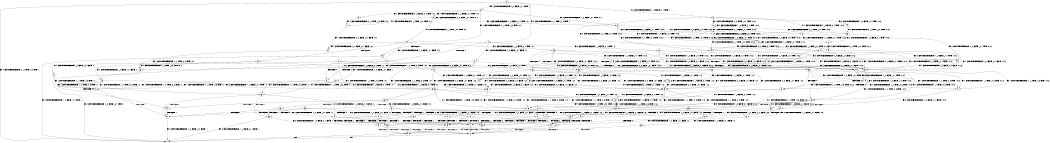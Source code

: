 digraph BCG {
size = "7, 10.5";
center = TRUE;
node [shape = circle];
0 [peripheries = 2];
0 -> 1 [label = "EX !0 !ATOMIC_EXCH_BRANCH (2, +1, TRUE, +0, 2, TRUE) !::"];
0 -> 2 [label = "EX !1 !ATOMIC_EXCH_BRANCH (2, +0, FALSE, +0, 1, TRUE) !::"];
0 -> 3 [label = "EX !2 !ATOMIC_EXCH_BRANCH (1, +0, FALSE, +0, 1, TRUE) !::"];
0 -> 4 [label = "EX !0 !ATOMIC_EXCH_BRANCH (2, +1, TRUE, +0, 2, TRUE) !::"];
2 -> 5 [label = "EX !1 !ATOMIC_EXCH_BRANCH (2, +0, FALSE, +0, 1, TRUE) !:0:1:"];
2 -> 6 [label = "EX !2 !ATOMIC_EXCH_BRANCH (1, +0, FALSE, +0, 1, TRUE) !:0:1:"];
2 -> 7 [label = "EX !0 !ATOMIC_EXCH_BRANCH (2, +1, TRUE, +0, 2, TRUE) !:0:1:"];
2 -> 8 [label = "EX !1 !ATOMIC_EXCH_BRANCH (2, +0, FALSE, +0, 1, TRUE) !:0:1:"];
3 -> 9 [label = "EX !2 !ATOMIC_EXCH_BRANCH (1, +0, FALSE, +0, 1, TRUE) !:0:1:2:"];
3 -> 10 [label = "EX !1 !ATOMIC_EXCH_BRANCH (2, +0, FALSE, +0, 1, TRUE) !:0:1:2:"];
3 -> 11 [label = "EX !0 !ATOMIC_EXCH_BRANCH (2, +1, TRUE, +0, 2, TRUE) !:0:1:2:"];
3 -> 12 [label = "EX !2 !ATOMIC_EXCH_BRANCH (1, +0, FALSE, +0, 1, TRUE) !:0:1:2:"];
4 -> 13 [label = "TERMINATE !0"];
4 -> 14 [label = "TERMINATE !0"];
4 -> 15 [label = "EX !1 !ATOMIC_EXCH_BRANCH (2, +0, FALSE, +0, 1, FALSE) !:0:"];
4 -> 16 [label = "EX !2 !ATOMIC_EXCH_BRANCH (1, +0, FALSE, +0, 1, TRUE) !:0:"];
5 -> 17 [label = "EX !0 !ATOMIC_EXCH_BRANCH (2, +1, TRUE, +0, 2, TRUE) !:0:1:"];
6 -> 18 [label = "EX !1 !ATOMIC_EXCH_BRANCH (2, +0, FALSE, +0, 1, TRUE) !:0:1:2:"];
6 -> 19 [label = "EX !0 !ATOMIC_EXCH_BRANCH (2, +1, TRUE, +0, 2, TRUE) !:0:1:2:"];
6 -> 20 [label = "EX !2 !ATOMIC_EXCH_BRANCH (1, +0, FALSE, +0, 1, TRUE) !:0:1:2:"];
6 -> 10 [label = "EX !1 !ATOMIC_EXCH_BRANCH (2, +0, FALSE, +0, 1, TRUE) !:0:1:2:"];
7 -> 21 [label = "EX !1 !ATOMIC_EXCH_BRANCH (2, +0, FALSE, +0, 1, FALSE) !:0:1:"];
7 -> 22 [label = "TERMINATE !0"];
7 -> 23 [label = "EX !2 !ATOMIC_EXCH_BRANCH (1, +0, FALSE, +0, 1, TRUE) !:0:1:"];
7 -> 24 [label = "EX !1 !ATOMIC_EXCH_BRANCH (2, +0, FALSE, +0, 1, FALSE) !:0:1:"];
8 -> 17 [label = "EX !0 !ATOMIC_EXCH_BRANCH (2, +1, TRUE, +0, 2, TRUE) !:0:1:"];
8 -> 6 [label = "EX !2 !ATOMIC_EXCH_BRANCH (1, +0, FALSE, +0, 1, TRUE) !:0:1:"];
8 -> 7 [label = "EX !0 !ATOMIC_EXCH_BRANCH (2, +1, TRUE, +0, 2, TRUE) !:0:1:"];
8 -> 8 [label = "EX !1 !ATOMIC_EXCH_BRANCH (2, +0, FALSE, +0, 1, TRUE) !:0:1:"];
9 -> 25 [label = "EX !0 !ATOMIC_EXCH_BRANCH (2, +1, TRUE, +0, 2, TRUE) !:0:1:2:"];
10 -> 26 [label = "EX !2 !ATOMIC_EXCH_BRANCH (1, +0, FALSE, +0, 1, TRUE) !:0:1:2:"];
10 -> 19 [label = "EX !0 !ATOMIC_EXCH_BRANCH (2, +1, TRUE, +0, 2, TRUE) !:0:1:2:"];
10 -> 20 [label = "EX !2 !ATOMIC_EXCH_BRANCH (1, +0, FALSE, +0, 1, TRUE) !:0:1:2:"];
10 -> 10 [label = "EX !1 !ATOMIC_EXCH_BRANCH (2, +0, FALSE, +0, 1, TRUE) !:0:1:2:"];
11 -> 27 [label = "EX !2 !ATOMIC_EXCH_BRANCH (1, +0, FALSE, +0, 1, TRUE) !:0:1:2:"];
11 -> 28 [label = "TERMINATE !0"];
11 -> 29 [label = "EX !1 !ATOMIC_EXCH_BRANCH (2, +0, FALSE, +0, 1, FALSE) !:0:1:2:"];
11 -> 30 [label = "EX !2 !ATOMIC_EXCH_BRANCH (1, +0, FALSE, +0, 1, TRUE) !:0:1:2:"];
12 -> 25 [label = "EX !0 !ATOMIC_EXCH_BRANCH (2, +1, TRUE, +0, 2, TRUE) !:0:1:2:"];
12 -> 10 [label = "EX !1 !ATOMIC_EXCH_BRANCH (2, +0, FALSE, +0, 1, TRUE) !:0:1:2:"];
12 -> 11 [label = "EX !0 !ATOMIC_EXCH_BRANCH (2, +1, TRUE, +0, 2, TRUE) !:0:1:2:"];
12 -> 12 [label = "EX !2 !ATOMIC_EXCH_BRANCH (1, +0, FALSE, +0, 1, TRUE) !:0:1:2:"];
13 -> 1 [label = "EX !2 !ATOMIC_EXCH_BRANCH (1, +0, FALSE, +0, 1, TRUE) !::"];
14 -> 1 [label = "EX !2 !ATOMIC_EXCH_BRANCH (1, +0, FALSE, +0, 1, TRUE) !::"];
14 -> 31 [label = "EX !1 !ATOMIC_EXCH_BRANCH (2, +0, FALSE, +0, 1, FALSE) !::"];
14 -> 32 [label = "EX !2 !ATOMIC_EXCH_BRANCH (1, +0, FALSE, +0, 1, TRUE) !::"];
15 -> 33 [label = "EX !1 !ATOMIC_EXCH_BRANCH (1, +1, TRUE, +0, 3, TRUE) !:0:1:"];
15 -> 34 [label = "TERMINATE !0"];
15 -> 35 [label = "EX !2 !ATOMIC_EXCH_BRANCH (1, +0, FALSE, +0, 1, TRUE) !:0:1:"];
15 -> 36 [label = "EX !1 !ATOMIC_EXCH_BRANCH (1, +1, TRUE, +0, 3, TRUE) !:0:1:"];
16 -> 27 [label = "EX !2 !ATOMIC_EXCH_BRANCH (1, +0, FALSE, +0, 1, TRUE) !:0:1:2:"];
16 -> 28 [label = "TERMINATE !0"];
16 -> 29 [label = "EX !1 !ATOMIC_EXCH_BRANCH (2, +0, FALSE, +0, 1, FALSE) !:0:1:2:"];
16 -> 30 [label = "EX !2 !ATOMIC_EXCH_BRANCH (1, +0, FALSE, +0, 1, TRUE) !:0:1:2:"];
17 -> 21 [label = "EX !1 !ATOMIC_EXCH_BRANCH (2, +0, FALSE, +0, 1, FALSE) !:0:1:"];
18 -> 26 [label = "EX !2 !ATOMIC_EXCH_BRANCH (1, +0, FALSE, +0, 1, TRUE) !:0:1:2:"];
19 -> 37 [label = "EX !1 !ATOMIC_EXCH_BRANCH (2, +0, FALSE, +0, 1, FALSE) !:0:1:2:"];
19 -> 38 [label = "TERMINATE !0"];
19 -> 39 [label = "EX !2 !ATOMIC_EXCH_BRANCH (1, +0, FALSE, +0, 1, TRUE) !:0:1:2:"];
19 -> 29 [label = "EX !1 !ATOMIC_EXCH_BRANCH (2, +0, FALSE, +0, 1, FALSE) !:0:1:2:"];
20 -> 40 [label = "EX !0 !ATOMIC_EXCH_BRANCH (2, +1, TRUE, +0, 2, TRUE) !:0:1:2:"];
20 -> 19 [label = "EX !0 !ATOMIC_EXCH_BRANCH (2, +1, TRUE, +0, 2, TRUE) !:0:1:2:"];
20 -> 20 [label = "EX !2 !ATOMIC_EXCH_BRANCH (1, +0, FALSE, +0, 1, TRUE) !:0:1:2:"];
20 -> 10 [label = "EX !1 !ATOMIC_EXCH_BRANCH (2, +0, FALSE, +0, 1, TRUE) !:0:1:2:"];
21 -> 33 [label = "EX !1 !ATOMIC_EXCH_BRANCH (1, +1, TRUE, +0, 3, TRUE) !:0:1:"];
22 -> 41 [label = "EX !1 !ATOMIC_EXCH_BRANCH (2, +0, FALSE, +0, 1, FALSE) !:1:"];
22 -> 42 [label = "EX !2 !ATOMIC_EXCH_BRANCH (1, +0, FALSE, +0, 1, TRUE) !:1:"];
22 -> 43 [label = "EX !1 !ATOMIC_EXCH_BRANCH (2, +0, FALSE, +0, 1, FALSE) !:1:"];
23 -> 37 [label = "EX !1 !ATOMIC_EXCH_BRANCH (2, +0, FALSE, +0, 1, FALSE) !:0:1:2:"];
23 -> 38 [label = "TERMINATE !0"];
23 -> 39 [label = "EX !2 !ATOMIC_EXCH_BRANCH (1, +0, FALSE, +0, 1, TRUE) !:0:1:2:"];
23 -> 29 [label = "EX !1 !ATOMIC_EXCH_BRANCH (2, +0, FALSE, +0, 1, FALSE) !:0:1:2:"];
24 -> 33 [label = "EX !1 !ATOMIC_EXCH_BRANCH (1, +1, TRUE, +0, 3, TRUE) !:0:1:"];
24 -> 34 [label = "TERMINATE !0"];
24 -> 35 [label = "EX !2 !ATOMIC_EXCH_BRANCH (1, +0, FALSE, +0, 1, TRUE) !:0:1:"];
24 -> 36 [label = "EX !1 !ATOMIC_EXCH_BRANCH (1, +1, TRUE, +0, 3, TRUE) !:0:1:"];
25 -> 27 [label = "EX !2 !ATOMIC_EXCH_BRANCH (1, +0, FALSE, +0, 1, TRUE) !:0:1:2:"];
26 -> 40 [label = "EX !0 !ATOMIC_EXCH_BRANCH (2, +1, TRUE, +0, 2, TRUE) !:0:1:2:"];
27 -> 37 [label = "EX !1 !ATOMIC_EXCH_BRANCH (2, +0, FALSE, +0, 1, FALSE) !:0:1:2:"];
28 -> 44 [label = "EX !2 !ATOMIC_EXCH_BRANCH (1, +0, FALSE, +0, 1, TRUE) !:1:2:"];
28 -> 45 [label = "EX !1 !ATOMIC_EXCH_BRANCH (2, +0, FALSE, +0, 1, FALSE) !:1:2:"];
28 -> 46 [label = "EX !2 !ATOMIC_EXCH_BRANCH (1, +0, FALSE, +0, 1, TRUE) !:1:2:"];
29 -> 47 [label = "EX !1 !ATOMIC_EXCH_BRANCH (1, +1, TRUE, +0, 3, TRUE) !:0:1:2:"];
29 -> 48 [label = "TERMINATE !0"];
29 -> 49 [label = "EX !2 !ATOMIC_EXCH_BRANCH (1, +0, FALSE, +0, 1, TRUE) !:0:1:2:"];
29 -> 50 [label = "EX !1 !ATOMIC_EXCH_BRANCH (1, +1, TRUE, +0, 3, TRUE) !:0:1:2:"];
30 -> 37 [label = "EX !1 !ATOMIC_EXCH_BRANCH (2, +0, FALSE, +0, 1, FALSE) !:0:1:2:"];
30 -> 28 [label = "TERMINATE !0"];
30 -> 29 [label = "EX !1 !ATOMIC_EXCH_BRANCH (2, +0, FALSE, +0, 1, FALSE) !:0:1:2:"];
30 -> 30 [label = "EX !2 !ATOMIC_EXCH_BRANCH (1, +0, FALSE, +0, 1, TRUE) !:0:1:2:"];
31 -> 51 [label = "EX !1 !ATOMIC_EXCH_BRANCH (1, +1, TRUE, +0, 3, TRUE) !:1:"];
31 -> 52 [label = "EX !2 !ATOMIC_EXCH_BRANCH (1, +0, FALSE, +0, 1, TRUE) !:1:"];
31 -> 53 [label = "EX !1 !ATOMIC_EXCH_BRANCH (1, +1, TRUE, +0, 3, TRUE) !:1:"];
32 -> 44 [label = "EX !2 !ATOMIC_EXCH_BRANCH (1, +0, FALSE, +0, 1, TRUE) !:1:2:"];
32 -> 45 [label = "EX !1 !ATOMIC_EXCH_BRANCH (2, +0, FALSE, +0, 1, FALSE) !:1:2:"];
32 -> 46 [label = "EX !2 !ATOMIC_EXCH_BRANCH (1, +0, FALSE, +0, 1, TRUE) !:1:2:"];
33 -> 54 [label = "TERMINATE !0"];
34 -> 51 [label = "EX !1 !ATOMIC_EXCH_BRANCH (1, +1, TRUE, +0, 3, TRUE) !:1:"];
34 -> 52 [label = "EX !2 !ATOMIC_EXCH_BRANCH (1, +0, FALSE, +0, 1, TRUE) !:1:"];
34 -> 53 [label = "EX !1 !ATOMIC_EXCH_BRANCH (1, +1, TRUE, +0, 3, TRUE) !:1:"];
35 -> 47 [label = "EX !1 !ATOMIC_EXCH_BRANCH (1, +1, TRUE, +0, 3, TRUE) !:0:1:2:"];
35 -> 48 [label = "TERMINATE !0"];
35 -> 49 [label = "EX !2 !ATOMIC_EXCH_BRANCH (1, +0, FALSE, +0, 1, TRUE) !:0:1:2:"];
35 -> 50 [label = "EX !1 !ATOMIC_EXCH_BRANCH (1, +1, TRUE, +0, 3, TRUE) !:0:1:2:"];
36 -> 54 [label = "TERMINATE !0"];
36 -> 55 [label = "TERMINATE !1"];
36 -> 56 [label = "TERMINATE !0"];
36 -> 57 [label = "EX !2 !ATOMIC_EXCH_BRANCH (1, +0, FALSE, +0, 1, FALSE) !:0:1:"];
37 -> 47 [label = "EX !1 !ATOMIC_EXCH_BRANCH (1, +1, TRUE, +0, 3, TRUE) !:0:1:2:"];
38 -> 58 [label = "EX !1 !ATOMIC_EXCH_BRANCH (2, +0, FALSE, +0, 1, FALSE) !:1:2:"];
38 -> 59 [label = "EX !2 !ATOMIC_EXCH_BRANCH (1, +0, FALSE, +0, 1, TRUE) !:1:2:"];
38 -> 45 [label = "EX !1 !ATOMIC_EXCH_BRANCH (2, +0, FALSE, +0, 1, FALSE) !:1:2:"];
39 -> 37 [label = "EX !1 !ATOMIC_EXCH_BRANCH (2, +0, FALSE, +0, 1, FALSE) !:0:1:2:"];
39 -> 38 [label = "TERMINATE !0"];
39 -> 39 [label = "EX !2 !ATOMIC_EXCH_BRANCH (1, +0, FALSE, +0, 1, TRUE) !:0:1:2:"];
39 -> 29 [label = "EX !1 !ATOMIC_EXCH_BRANCH (2, +0, FALSE, +0, 1, FALSE) !:0:1:2:"];
40 -> 37 [label = "EX !1 !ATOMIC_EXCH_BRANCH (2, +0, FALSE, +0, 1, FALSE) !:0:1:2:"];
41 -> 51 [label = "EX !1 !ATOMIC_EXCH_BRANCH (1, +1, TRUE, +0, 3, TRUE) !:1:"];
42 -> 58 [label = "EX !1 !ATOMIC_EXCH_BRANCH (2, +0, FALSE, +0, 1, FALSE) !:1:2:"];
42 -> 59 [label = "EX !2 !ATOMIC_EXCH_BRANCH (1, +0, FALSE, +0, 1, TRUE) !:1:2:"];
42 -> 45 [label = "EX !1 !ATOMIC_EXCH_BRANCH (2, +0, FALSE, +0, 1, FALSE) !:1:2:"];
43 -> 51 [label = "EX !1 !ATOMIC_EXCH_BRANCH (1, +1, TRUE, +0, 3, TRUE) !:1:"];
43 -> 52 [label = "EX !2 !ATOMIC_EXCH_BRANCH (1, +0, FALSE, +0, 1, TRUE) !:1:"];
43 -> 53 [label = "EX !1 !ATOMIC_EXCH_BRANCH (1, +1, TRUE, +0, 3, TRUE) !:1:"];
44 -> 58 [label = "EX !1 !ATOMIC_EXCH_BRANCH (2, +0, FALSE, +0, 1, FALSE) !:1:2:"];
45 -> 60 [label = "EX !1 !ATOMIC_EXCH_BRANCH (1, +1, TRUE, +0, 3, TRUE) !:1:2:"];
45 -> 61 [label = "EX !2 !ATOMIC_EXCH_BRANCH (1, +0, FALSE, +0, 1, TRUE) !:1:2:"];
45 -> 62 [label = "EX !1 !ATOMIC_EXCH_BRANCH (1, +1, TRUE, +0, 3, TRUE) !:1:2:"];
46 -> 58 [label = "EX !1 !ATOMIC_EXCH_BRANCH (2, +0, FALSE, +0, 1, FALSE) !:1:2:"];
46 -> 45 [label = "EX !1 !ATOMIC_EXCH_BRANCH (2, +0, FALSE, +0, 1, FALSE) !:1:2:"];
46 -> 46 [label = "EX !2 !ATOMIC_EXCH_BRANCH (1, +0, FALSE, +0, 1, TRUE) !:1:2:"];
47 -> 63 [label = "EX !2 !ATOMIC_EXCH_BRANCH (1, +0, FALSE, +0, 1, FALSE) !:0:1:2:"];
48 -> 60 [label = "EX !1 !ATOMIC_EXCH_BRANCH (1, +1, TRUE, +0, 3, TRUE) !:1:2:"];
48 -> 61 [label = "EX !2 !ATOMIC_EXCH_BRANCH (1, +0, FALSE, +0, 1, TRUE) !:1:2:"];
48 -> 62 [label = "EX !1 !ATOMIC_EXCH_BRANCH (1, +1, TRUE, +0, 3, TRUE) !:1:2:"];
49 -> 47 [label = "EX !1 !ATOMIC_EXCH_BRANCH (1, +1, TRUE, +0, 3, TRUE) !:0:1:2:"];
49 -> 48 [label = "TERMINATE !0"];
49 -> 49 [label = "EX !2 !ATOMIC_EXCH_BRANCH (1, +0, FALSE, +0, 1, TRUE) !:0:1:2:"];
49 -> 50 [label = "EX !1 !ATOMIC_EXCH_BRANCH (1, +1, TRUE, +0, 3, TRUE) !:0:1:2:"];
50 -> 63 [label = "EX !2 !ATOMIC_EXCH_BRANCH (1, +0, FALSE, +0, 1, FALSE) !:0:1:2:"];
50 -> 64 [label = "TERMINATE !1"];
50 -> 65 [label = "TERMINATE !0"];
50 -> 66 [label = "EX !2 !ATOMIC_EXCH_BRANCH (1, +0, FALSE, +0, 1, FALSE) !:0:1:2:"];
51 -> 67 [label = "TERMINATE !1"];
52 -> 60 [label = "EX !1 !ATOMIC_EXCH_BRANCH (1, +1, TRUE, +0, 3, TRUE) !:1:2:"];
52 -> 61 [label = "EX !2 !ATOMIC_EXCH_BRANCH (1, +0, FALSE, +0, 1, TRUE) !:1:2:"];
52 -> 62 [label = "EX !1 !ATOMIC_EXCH_BRANCH (1, +1, TRUE, +0, 3, TRUE) !:1:2:"];
53 -> 67 [label = "TERMINATE !1"];
53 -> 68 [label = "TERMINATE !1"];
53 -> 69 [label = "EX !2 !ATOMIC_EXCH_BRANCH (1, +0, FALSE, +0, 1, FALSE) !:1:"];
54 -> 67 [label = "TERMINATE !1"];
55 -> 67 [label = "TERMINATE !0"];
55 -> 68 [label = "TERMINATE !0"];
55 -> 70 [label = "EX !2 !ATOMIC_EXCH_BRANCH (1, +0, FALSE, +0, 1, FALSE) !:0:"];
56 -> 67 [label = "TERMINATE !1"];
56 -> 68 [label = "TERMINATE !1"];
56 -> 69 [label = "EX !2 !ATOMIC_EXCH_BRANCH (1, +0, FALSE, +0, 1, FALSE) !:1:"];
57 -> 71 [label = "TERMINATE !0"];
57 -> 72 [label = "TERMINATE !1"];
57 -> 73 [label = "TERMINATE !2"];
57 -> 74 [label = "TERMINATE !0"];
58 -> 60 [label = "EX !1 !ATOMIC_EXCH_BRANCH (1, +1, TRUE, +0, 3, TRUE) !:1:2:"];
59 -> 58 [label = "EX !1 !ATOMIC_EXCH_BRANCH (2, +0, FALSE, +0, 1, FALSE) !:1:2:"];
59 -> 59 [label = "EX !2 !ATOMIC_EXCH_BRANCH (1, +0, FALSE, +0, 1, TRUE) !:1:2:"];
59 -> 45 [label = "EX !1 !ATOMIC_EXCH_BRANCH (2, +0, FALSE, +0, 1, FALSE) !:1:2:"];
60 -> 75 [label = "EX !2 !ATOMIC_EXCH_BRANCH (1, +0, FALSE, +0, 1, FALSE) !:1:2:"];
61 -> 60 [label = "EX !1 !ATOMIC_EXCH_BRANCH (1, +1, TRUE, +0, 3, TRUE) !:1:2:"];
61 -> 61 [label = "EX !2 !ATOMIC_EXCH_BRANCH (1, +0, FALSE, +0, 1, TRUE) !:1:2:"];
61 -> 62 [label = "EX !1 !ATOMIC_EXCH_BRANCH (1, +1, TRUE, +0, 3, TRUE) !:1:2:"];
62 -> 75 [label = "EX !2 !ATOMIC_EXCH_BRANCH (1, +0, FALSE, +0, 1, FALSE) !:1:2:"];
62 -> 76 [label = "TERMINATE !1"];
62 -> 77 [label = "EX !2 !ATOMIC_EXCH_BRANCH (1, +0, FALSE, +0, 1, FALSE) !:1:2:"];
63 -> 71 [label = "TERMINATE !0"];
64 -> 78 [label = "EX !2 !ATOMIC_EXCH_BRANCH (1, +0, FALSE, +0, 1, FALSE) !:0:2:"];
64 -> 76 [label = "TERMINATE !0"];
64 -> 79 [label = "EX !2 !ATOMIC_EXCH_BRANCH (1, +0, FALSE, +0, 1, FALSE) !:0:2:"];
65 -> 75 [label = "EX !2 !ATOMIC_EXCH_BRANCH (1, +0, FALSE, +0, 1, FALSE) !:1:2:"];
65 -> 76 [label = "TERMINATE !1"];
65 -> 77 [label = "EX !2 !ATOMIC_EXCH_BRANCH (1, +0, FALSE, +0, 1, FALSE) !:1:2:"];
66 -> 71 [label = "TERMINATE !0"];
66 -> 72 [label = "TERMINATE !1"];
66 -> 73 [label = "TERMINATE !2"];
66 -> 74 [label = "TERMINATE !0"];
67 -> 1 [label = "EX !2 !ATOMIC_EXCH_BRANCH (1, +0, FALSE, +0, 1, FALSE) !::"];
68 -> 1 [label = "EX !2 !ATOMIC_EXCH_BRANCH (1, +0, FALSE, +0, 1, FALSE) !::"];
68 -> 80 [label = "EX !2 !ATOMIC_EXCH_BRANCH (1, +0, FALSE, +0, 1, FALSE) !::"];
69 -> 81 [label = "TERMINATE !2"];
69 -> 82 [label = "TERMINATE !1"];
69 -> 83 [label = "TERMINATE !2"];
70 -> 84 [label = "TERMINATE !0"];
70 -> 85 [label = "TERMINATE !2"];
70 -> 82 [label = "TERMINATE !0"];
71 -> 81 [label = "TERMINATE !2"];
72 -> 84 [label = "TERMINATE !0"];
72 -> 85 [label = "TERMINATE !2"];
72 -> 82 [label = "TERMINATE !0"];
73 -> 81 [label = "TERMINATE !0"];
73 -> 85 [label = "TERMINATE !1"];
73 -> 83 [label = "TERMINATE !0"];
74 -> 81 [label = "TERMINATE !2"];
74 -> 82 [label = "TERMINATE !1"];
74 -> 83 [label = "TERMINATE !2"];
75 -> 81 [label = "TERMINATE !2"];
76 -> 86 [label = "EX !2 !ATOMIC_EXCH_BRANCH (1, +0, FALSE, +0, 1, FALSE) !:2:"];
76 -> 87 [label = "EX !2 !ATOMIC_EXCH_BRANCH (1, +0, FALSE, +0, 1, FALSE) !:2:"];
77 -> 81 [label = "TERMINATE !2"];
77 -> 82 [label = "TERMINATE !1"];
77 -> 83 [label = "TERMINATE !2"];
78 -> 84 [label = "TERMINATE !0"];
79 -> 84 [label = "TERMINATE !0"];
79 -> 85 [label = "TERMINATE !2"];
79 -> 82 [label = "TERMINATE !0"];
80 -> 88 [label = "TERMINATE !2"];
80 -> 89 [label = "TERMINATE !2"];
81 -> 88 [label = "TERMINATE !1"];
82 -> 88 [label = "TERMINATE !2"];
82 -> 89 [label = "TERMINATE !2"];
83 -> 88 [label = "TERMINATE !1"];
83 -> 89 [label = "TERMINATE !1"];
84 -> 88 [label = "TERMINATE !2"];
85 -> 88 [label = "TERMINATE !0"];
85 -> 89 [label = "TERMINATE !0"];
86 -> 88 [label = "TERMINATE !2"];
87 -> 88 [label = "TERMINATE !2"];
87 -> 89 [label = "TERMINATE !2"];
88 -> 1 [label = "exit"];
89 -> 1 [label = "exit"];
}
